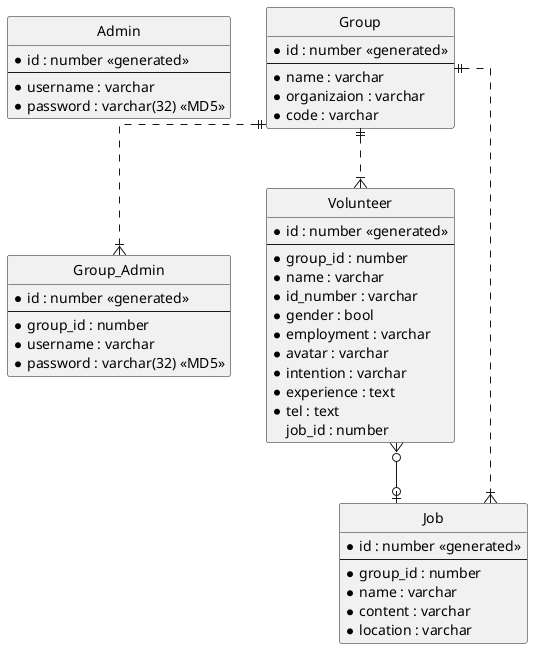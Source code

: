 @startuml database_er
' hide the spot
hide circle

' avoid problems with angled crows feet
skinparam linetype ortho

' 平台管理员
entity "Admin" as a1 {
    * id : number <<generated>>
    ---
    * username : varchar
    * password : varchar(32) <<MD5>>
}

' 团队管理员
entity "Group_Admin" as a2  {
    * id : number <<generated>>
    ---
    * group_id : number
    * username : varchar
    * password : varchar(32) <<MD5>>
}

' 团队
entity "Group" as g {
    * id : number <<generated>>
    ---
    * name : varchar
    * organizaion : varchar
    * code : varchar
}

' 志愿者
entity "Volunteer" as v {
    * id : number <<generated>>
    ---
    * group_id : number
    * name : varchar
    * id_number : varchar
    * gender : bool
    * employment : varchar
    * avatar : varchar
    * intention : varchar
    * experience : text
    * tel : text
    job_id : number
}

' 岗位
entity "Job" as j {
    * id : number <<generated>>
    ---
    * group_id : number
    * name : varchar
    * content : varchar
    * location : varchar
}

g ||..|{ a2
g ||..|{ v
g ||..|{ j
v }o--o| j
'
@enduml
